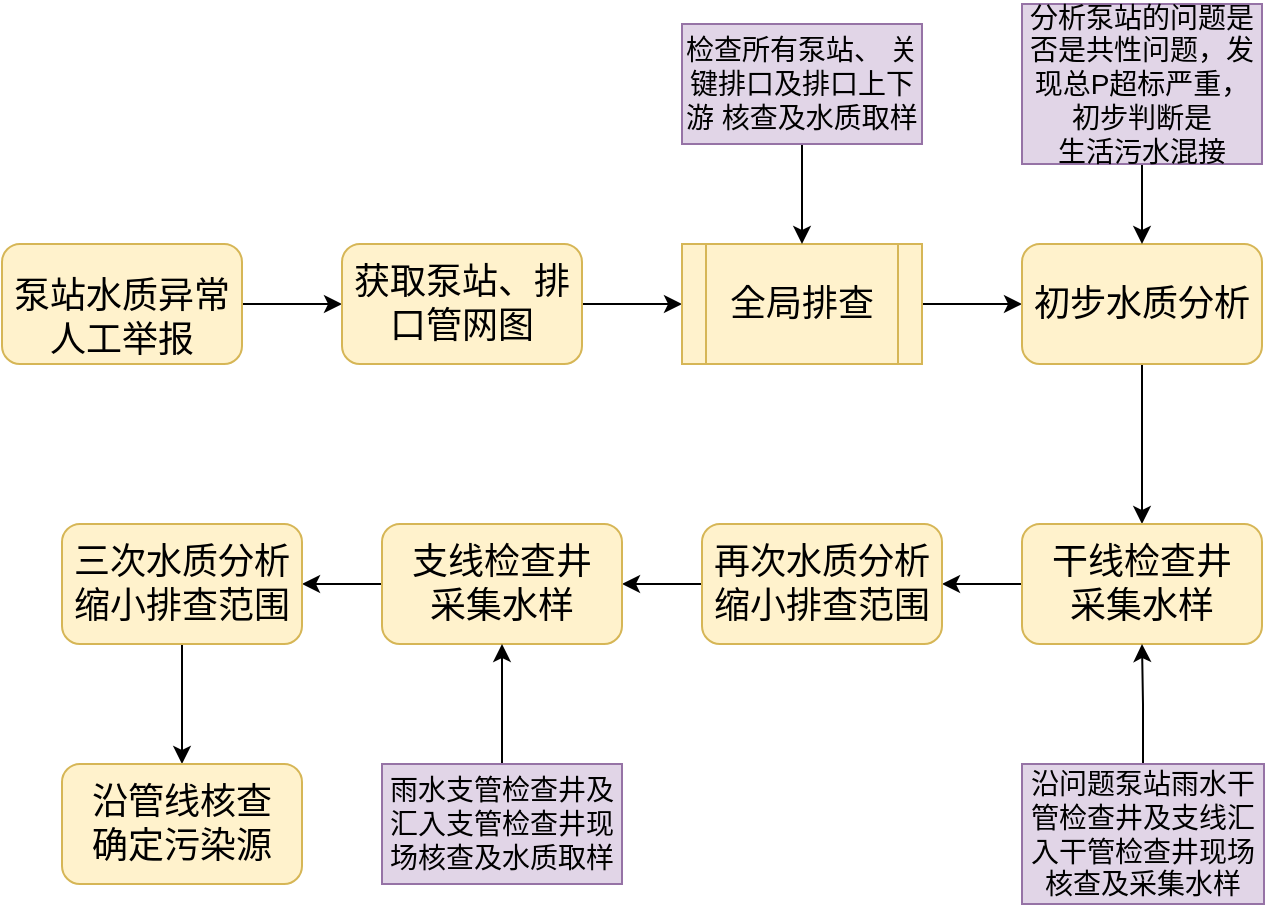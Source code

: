 <mxfile version="14.8.1" type="github">
  <diagram id="UN_9P2ZrAMMiGKXLZShb" name="Page-1">
    <mxGraphModel dx="868" dy="393" grid="1" gridSize="10" guides="1" tooltips="1" connect="1" arrows="1" fold="1" page="1" pageScale="1" pageWidth="827" pageHeight="1169" math="0" shadow="0">
      <root>
        <mxCell id="0" />
        <mxCell id="1" parent="0" />
        <mxCell id="b0gmlh_41LD_RdRGtaoa-16" style="edgeStyle=orthogonalEdgeStyle;rounded=0;orthogonalLoop=1;jettySize=auto;html=1;exitX=1;exitY=0.5;exitDx=0;exitDy=0;entryX=0;entryY=0.5;entryDx=0;entryDy=0;" parent="1" source="b0gmlh_41LD_RdRGtaoa-1" target="b0gmlh_41LD_RdRGtaoa-2" edge="1">
          <mxGeometry relative="1" as="geometry" />
        </mxCell>
        <mxCell id="b0gmlh_41LD_RdRGtaoa-1" value="&lt;div&gt;&lt;br&gt;&lt;/div&gt;&lt;div&gt;&lt;font style=&quot;font-size: 18px&quot;&gt;泵站水质异常人工举报&lt;/font&gt;&lt;/div&gt;" style="rounded=1;whiteSpace=wrap;html=1;fillColor=#fff2cc;strokeColor=#d6b656;" parent="1" vertex="1">
          <mxGeometry x="169" y="140" width="120" height="60" as="geometry" />
        </mxCell>
        <mxCell id="b0gmlh_41LD_RdRGtaoa-17" style="edgeStyle=orthogonalEdgeStyle;rounded=0;orthogonalLoop=1;jettySize=auto;html=1;exitX=1;exitY=0.5;exitDx=0;exitDy=0;" parent="1" source="b0gmlh_41LD_RdRGtaoa-2" target="b0gmlh_41LD_RdRGtaoa-4" edge="1">
          <mxGeometry relative="1" as="geometry" />
        </mxCell>
        <mxCell id="b0gmlh_41LD_RdRGtaoa-2" value="&lt;font style=&quot;font-size: 18px&quot;&gt;获取泵站、排口管网图&lt;/font&gt;" style="rounded=1;whiteSpace=wrap;html=1;fillColor=#fff2cc;strokeColor=#d6b656;" parent="1" vertex="1">
          <mxGeometry x="339" y="140" width="120" height="60" as="geometry" />
        </mxCell>
        <mxCell id="b0gmlh_41LD_RdRGtaoa-18" style="edgeStyle=orthogonalEdgeStyle;rounded=0;orthogonalLoop=1;jettySize=auto;html=1;exitX=1;exitY=0.5;exitDx=0;exitDy=0;entryX=0;entryY=0.5;entryDx=0;entryDy=0;" parent="1" source="b0gmlh_41LD_RdRGtaoa-4" target="b0gmlh_41LD_RdRGtaoa-6" edge="1">
          <mxGeometry relative="1" as="geometry" />
        </mxCell>
        <mxCell id="b0gmlh_41LD_RdRGtaoa-4" value="&lt;font style=&quot;font-size: 18px&quot;&gt;全局排查&lt;/font&gt;" style="shape=process;whiteSpace=wrap;html=1;backgroundOutline=1;fillColor=#fff2cc;strokeColor=#d6b656;" parent="1" vertex="1">
          <mxGeometry x="509" y="140" width="120" height="60" as="geometry" />
        </mxCell>
        <mxCell id="b0gmlh_41LD_RdRGtaoa-19" style="edgeStyle=orthogonalEdgeStyle;rounded=0;orthogonalLoop=1;jettySize=auto;html=1;exitX=0.5;exitY=1;exitDx=0;exitDy=0;entryX=0.5;entryY=0;entryDx=0;entryDy=0;" parent="1" source="b0gmlh_41LD_RdRGtaoa-6" target="b0gmlh_41LD_RdRGtaoa-7" edge="1">
          <mxGeometry relative="1" as="geometry" />
        </mxCell>
        <mxCell id="b0gmlh_41LD_RdRGtaoa-6" value="&lt;font style=&quot;font-size: 18px&quot;&gt;初步水质分析&lt;/font&gt;" style="rounded=1;whiteSpace=wrap;html=1;fillColor=#fff2cc;strokeColor=#d6b656;" parent="1" vertex="1">
          <mxGeometry x="679" y="140" width="120" height="60" as="geometry" />
        </mxCell>
        <mxCell id="b0gmlh_41LD_RdRGtaoa-20" style="edgeStyle=orthogonalEdgeStyle;rounded=0;orthogonalLoop=1;jettySize=auto;html=1;exitX=0;exitY=0.5;exitDx=0;exitDy=0;entryX=1;entryY=0.5;entryDx=0;entryDy=0;" parent="1" source="b0gmlh_41LD_RdRGtaoa-7" target="b0gmlh_41LD_RdRGtaoa-8" edge="1">
          <mxGeometry relative="1" as="geometry" />
        </mxCell>
        <mxCell id="b0gmlh_41LD_RdRGtaoa-7" value="&lt;font style=&quot;font-size: 18px&quot;&gt;干线检查井&lt;br&gt;采集水样&lt;/font&gt;" style="rounded=1;whiteSpace=wrap;html=1;fillColor=#fff2cc;strokeColor=#d6b656;" parent="1" vertex="1">
          <mxGeometry x="679" y="280" width="120" height="60" as="geometry" />
        </mxCell>
        <mxCell id="b0gmlh_41LD_RdRGtaoa-21" style="edgeStyle=orthogonalEdgeStyle;rounded=0;orthogonalLoop=1;jettySize=auto;html=1;exitX=0;exitY=0.5;exitDx=0;exitDy=0;entryX=1;entryY=0.5;entryDx=0;entryDy=0;" parent="1" source="b0gmlh_41LD_RdRGtaoa-8" target="b0gmlh_41LD_RdRGtaoa-15" edge="1">
          <mxGeometry relative="1" as="geometry" />
        </mxCell>
        <mxCell id="b0gmlh_41LD_RdRGtaoa-8" value="&lt;font style=&quot;font-size: 18px&quot;&gt;再次水质分析缩小排查范围&lt;/font&gt;" style="rounded=1;whiteSpace=wrap;html=1;fillColor=#fff2cc;strokeColor=#d6b656;" parent="1" vertex="1">
          <mxGeometry x="519" y="280" width="120" height="60" as="geometry" />
        </mxCell>
        <mxCell id="b0gmlh_41LD_RdRGtaoa-10" style="edgeStyle=orthogonalEdgeStyle;rounded=0;orthogonalLoop=1;jettySize=auto;html=1;exitX=0.5;exitY=1;exitDx=0;exitDy=0;" parent="1" source="b0gmlh_41LD_RdRGtaoa-9" target="b0gmlh_41LD_RdRGtaoa-4" edge="1">
          <mxGeometry relative="1" as="geometry" />
        </mxCell>
        <mxCell id="b0gmlh_41LD_RdRGtaoa-9" value="&lt;font style=&quot;font-size: 14px&quot;&gt;检查所有泵站、 关键排口及排口上下游 核查及水质取样&lt;/font&gt;" style="rounded=0;whiteSpace=wrap;html=1;fillColor=#e1d5e7;strokeColor=#9673a6;" parent="1" vertex="1">
          <mxGeometry x="509" y="30" width="120" height="60" as="geometry" />
        </mxCell>
        <mxCell id="b0gmlh_41LD_RdRGtaoa-12" style="edgeStyle=orthogonalEdgeStyle;rounded=0;orthogonalLoop=1;jettySize=auto;html=1;exitX=0.5;exitY=1;exitDx=0;exitDy=0;entryX=0.5;entryY=0;entryDx=0;entryDy=0;" parent="1" source="b0gmlh_41LD_RdRGtaoa-11" target="b0gmlh_41LD_RdRGtaoa-6" edge="1">
          <mxGeometry relative="1" as="geometry" />
        </mxCell>
        <mxCell id="b0gmlh_41LD_RdRGtaoa-11" value="&lt;font style=&quot;font-size: 14px&quot;&gt;分析泵站的问题是否是共性问题，发现总P超标严重，初步判断是&lt;br&gt;生活污水混接&lt;/font&gt;" style="rounded=0;whiteSpace=wrap;html=1;fillColor=#e1d5e7;strokeColor=#9673a6;" parent="1" vertex="1">
          <mxGeometry x="679" y="20" width="120" height="80" as="geometry" />
        </mxCell>
        <mxCell id="b0gmlh_41LD_RdRGtaoa-14" style="edgeStyle=orthogonalEdgeStyle;rounded=0;orthogonalLoop=1;jettySize=auto;html=1;exitX=0.5;exitY=0;exitDx=0;exitDy=0;entryX=0.5;entryY=1;entryDx=0;entryDy=0;" parent="1" source="b0gmlh_41LD_RdRGtaoa-13" target="b0gmlh_41LD_RdRGtaoa-7" edge="1">
          <mxGeometry relative="1" as="geometry" />
        </mxCell>
        <mxCell id="b0gmlh_41LD_RdRGtaoa-13" value="&lt;font style=&quot;font-size: 14px&quot;&gt;沿问题泵站雨水干管检查井及支线汇入干管检查井现场核查及采集水样&lt;/font&gt;" style="rounded=0;whiteSpace=wrap;html=1;fillColor=#e1d5e7;strokeColor=#9673a6;" parent="1" vertex="1">
          <mxGeometry x="679" y="400" width="121" height="70" as="geometry" />
        </mxCell>
        <mxCell id="b0gmlh_41LD_RdRGtaoa-25" style="edgeStyle=orthogonalEdgeStyle;rounded=0;orthogonalLoop=1;jettySize=auto;html=1;exitX=0;exitY=0.5;exitDx=0;exitDy=0;entryX=1;entryY=0.5;entryDx=0;entryDy=0;" parent="1" source="b0gmlh_41LD_RdRGtaoa-15" target="b0gmlh_41LD_RdRGtaoa-24" edge="1">
          <mxGeometry relative="1" as="geometry" />
        </mxCell>
        <mxCell id="b0gmlh_41LD_RdRGtaoa-15" value="&lt;font style=&quot;font-size: 18px&quot;&gt;支线检查井&lt;br&gt;采集水样&lt;/font&gt;" style="rounded=1;whiteSpace=wrap;html=1;fillColor=#fff2cc;strokeColor=#d6b656;" parent="1" vertex="1">
          <mxGeometry x="359" y="280" width="120" height="60" as="geometry" />
        </mxCell>
        <mxCell id="b0gmlh_41LD_RdRGtaoa-23" style="edgeStyle=orthogonalEdgeStyle;rounded=0;orthogonalLoop=1;jettySize=auto;html=1;exitX=0.5;exitY=0;exitDx=0;exitDy=0;entryX=0.5;entryY=1;entryDx=0;entryDy=0;" parent="1" source="b0gmlh_41LD_RdRGtaoa-22" target="b0gmlh_41LD_RdRGtaoa-15" edge="1">
          <mxGeometry relative="1" as="geometry" />
        </mxCell>
        <mxCell id="b0gmlh_41LD_RdRGtaoa-22" value="&lt;font style=&quot;font-size: 14px&quot;&gt;雨水支管检查井及汇入支管检查井现场核查及水质取样&lt;/font&gt;" style="rounded=0;whiteSpace=wrap;html=1;fillColor=#e1d5e7;strokeColor=#9673a6;" parent="1" vertex="1">
          <mxGeometry x="359" y="400" width="120" height="60" as="geometry" />
        </mxCell>
        <mxCell id="b0gmlh_41LD_RdRGtaoa-30" style="edgeStyle=orthogonalEdgeStyle;rounded=0;orthogonalLoop=1;jettySize=auto;html=1;exitX=0.5;exitY=1;exitDx=0;exitDy=0;entryX=0.5;entryY=0;entryDx=0;entryDy=0;" parent="1" source="b0gmlh_41LD_RdRGtaoa-24" target="b0gmlh_41LD_RdRGtaoa-29" edge="1">
          <mxGeometry relative="1" as="geometry" />
        </mxCell>
        <mxCell id="b0gmlh_41LD_RdRGtaoa-24" value="&lt;font style=&quot;font-size: 18px&quot;&gt;三次水质分析缩小排查范围&lt;/font&gt;" style="rounded=1;whiteSpace=wrap;html=1;fillColor=#fff2cc;strokeColor=#d6b656;" parent="1" vertex="1">
          <mxGeometry x="199" y="280" width="120" height="60" as="geometry" />
        </mxCell>
        <mxCell id="b0gmlh_41LD_RdRGtaoa-29" value="&lt;font style=&quot;font-size: 18px&quot;&gt;沿管线核查&lt;br&gt;确定污染源&lt;/font&gt;" style="rounded=1;whiteSpace=wrap;html=1;fillColor=#fff2cc;strokeColor=#d6b656;" parent="1" vertex="1">
          <mxGeometry x="199" y="400" width="120" height="60" as="geometry" />
        </mxCell>
      </root>
    </mxGraphModel>
  </diagram>
</mxfile>
